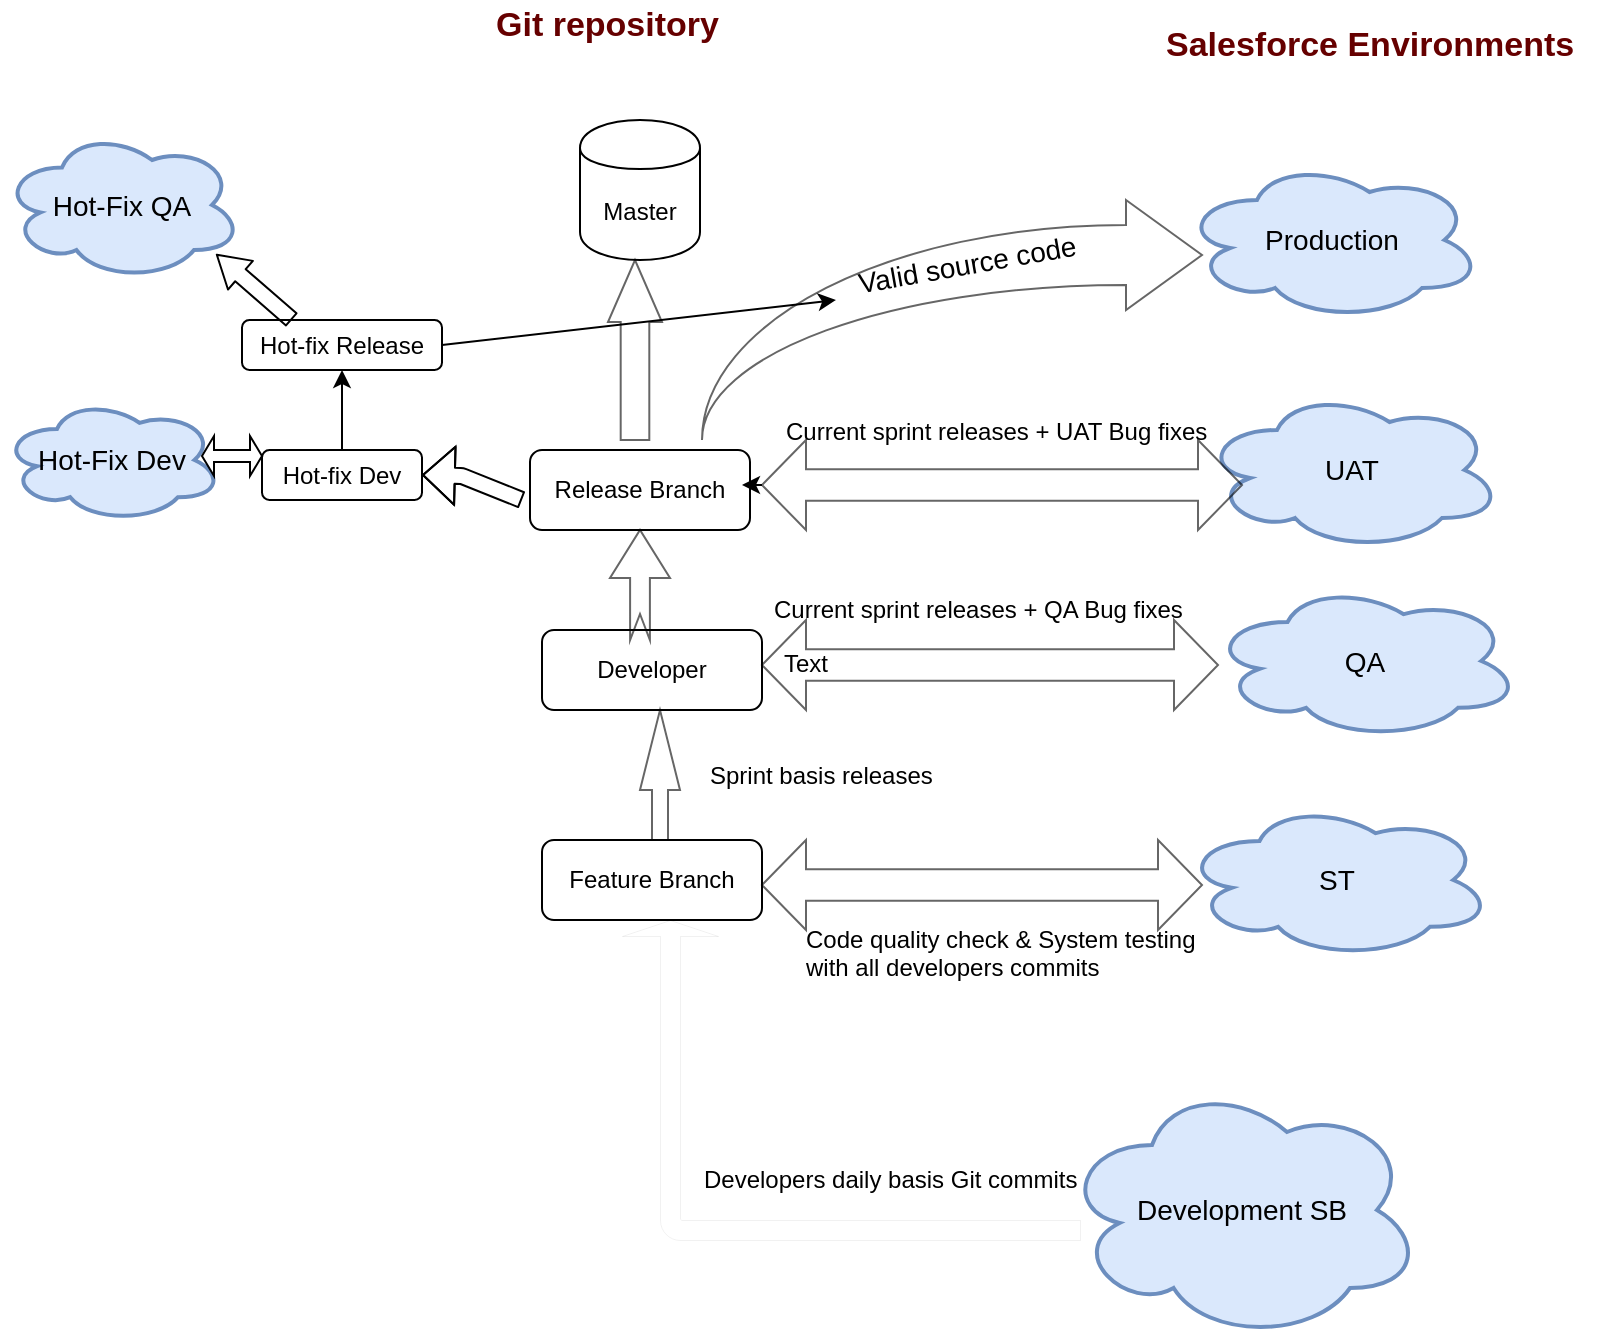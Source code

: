 <mxfile version="12.1.7" type="github" pages="1">
  <diagram id="ugZ9LgQXZQDwEc-XwA1F" name="Page-1">
    <mxGraphModel dx="1704" dy="436" grid="1" gridSize="10" guides="1" tooltips="1" connect="1" arrows="1" fold="1" page="1" pageScale="1" pageWidth="850" pageHeight="1100" math="0" shadow="0">
      <root>
        <mxCell id="0"/>
        <mxCell id="1" parent="0"/>
        <mxCell id="pKMbjU2xyeOJQkZC159j-1" value="Master" style="shape=cylinder;whiteSpace=wrap;html=1;boundedLbl=1;backgroundOutline=1;" parent="1" vertex="1">
          <mxGeometry x="209" y="70" width="60" height="70" as="geometry"/>
        </mxCell>
        <mxCell id="pKMbjU2xyeOJQkZC159j-2" value="Release Branch" style="rounded=1;whiteSpace=wrap;html=1;" parent="1" vertex="1">
          <mxGeometry x="184" y="235" width="110" height="40" as="geometry"/>
        </mxCell>
        <mxCell id="pKMbjU2xyeOJQkZC159j-3" value="Feature Branch" style="rounded=1;whiteSpace=wrap;html=1;" parent="1" vertex="1">
          <mxGeometry x="190" y="430" width="110" height="40" as="geometry"/>
        </mxCell>
        <mxCell id="pKMbjU2xyeOJQkZC159j-5" value="Production" style="ellipse;shape=cloud;strokeWidth=2;fontSize=14;whiteSpace=wrap;html=1;align=center;fillColor=#dae8fc;strokeColor=#6c8ebf;" parent="1" vertex="1">
          <mxGeometry x="510" y="90" width="150" height="80" as="geometry"/>
        </mxCell>
        <mxCell id="pKMbjU2xyeOJQkZC159j-6" value="&lt;font style=&quot;font-size: 17px&quot;&gt;&lt;b&gt;Salesforce Environments&amp;nbsp;&lt;/b&gt;&lt;/font&gt;" style="text;html=1;resizable=0;points=[];autosize=1;align=left;verticalAlign=top;spacingTop=-4;fontColor=#660000;" parent="1" vertex="1">
          <mxGeometry x="500" y="20" width="220" height="20" as="geometry"/>
        </mxCell>
        <mxCell id="pKMbjU2xyeOJQkZC159j-7" value="&lt;font style=&quot;font-size: 17px&quot;&gt;&lt;b&gt;Git repository&amp;nbsp;&lt;/b&gt;&lt;/font&gt;" style="text;html=1;resizable=0;points=[];autosize=1;align=left;verticalAlign=top;spacingTop=-4;fontColor=#660000;" parent="1" vertex="1">
          <mxGeometry x="165" y="10" width="130" height="20" as="geometry"/>
        </mxCell>
        <mxCell id="pKMbjU2xyeOJQkZC159j-8" value="UAT" style="ellipse;shape=cloud;strokeWidth=2;fontSize=14;whiteSpace=wrap;html=1;align=center;fillColor=#dae8fc;strokeColor=#6c8ebf;" parent="1" vertex="1">
          <mxGeometry x="520" y="205" width="150" height="80" as="geometry"/>
        </mxCell>
        <mxCell id="pKMbjU2xyeOJQkZC159j-9" value="QA" style="ellipse;shape=cloud;strokeWidth=2;fontSize=14;whiteSpace=wrap;html=1;align=center;fillColor=#dae8fc;strokeColor=#6c8ebf;" parent="1" vertex="1">
          <mxGeometry x="524" y="301.5" width="155" height="78" as="geometry"/>
        </mxCell>
        <mxCell id="pKMbjU2xyeOJQkZC159j-10" value="Development SB" style="ellipse;shape=cloud;strokeWidth=2;fontSize=14;whiteSpace=wrap;html=1;align=center;fillColor=#dae8fc;strokeColor=#6c8ebf;" parent="1" vertex="1">
          <mxGeometry x="450" y="550" width="180" height="130" as="geometry"/>
        </mxCell>
        <mxCell id="pKMbjU2xyeOJQkZC159j-11" value="Developer" style="rounded=1;whiteSpace=wrap;html=1;" parent="1" vertex="1">
          <mxGeometry x="190" y="325" width="110" height="40" as="geometry"/>
        </mxCell>
        <mxCell id="pKMbjU2xyeOJQkZC159j-12" value="" style="html=1;shadow=0;dashed=1;align=center;verticalAlign=middle;shape=mxgraph.arrows2.bendArrow;dy=5;dx=8;notch=0;arrowHead=48;rounded=1;direction=north;opacity=60;strokeWidth=0;fillColor=none;" parent="1" vertex="1">
          <mxGeometry x="230" y="470" width="229" height="160" as="geometry"/>
        </mxCell>
        <mxCell id="pKMbjU2xyeOJQkZC159j-15" value="Developers daily basis Git commits&amp;nbsp;" style="text;html=1;resizable=0;points=[];autosize=1;align=left;verticalAlign=top;spacingTop=-4;" parent="1" vertex="1">
          <mxGeometry x="269" y="590" width="210" height="20" as="geometry"/>
        </mxCell>
        <mxCell id="pKMbjU2xyeOJQkZC159j-18" value="" style="html=1;shadow=0;dashed=0;align=center;verticalAlign=middle;shape=mxgraph.arrows2.arrow;dy=0.6;dx=40;direction=north;notch=0;rounded=0;strokeWidth=1;fillColor=none;opacity=60;" parent="1" vertex="1">
          <mxGeometry x="239" y="365" width="20" height="65" as="geometry"/>
        </mxCell>
        <mxCell id="pKMbjU2xyeOJQkZC159j-19" value="Sprint basis releases" style="text;html=1;resizable=0;points=[];autosize=1;align=left;verticalAlign=top;spacingTop=-4;" parent="1" vertex="1">
          <mxGeometry x="271.5" y="387.5" width="130" height="20" as="geometry"/>
        </mxCell>
        <mxCell id="pKMbjU2xyeOJQkZC159j-22" value="Text" style="text;html=1;resizable=0;points=[];autosize=1;align=left;verticalAlign=top;spacingTop=-4;" parent="1" vertex="1">
          <mxGeometry x="309" y="332" width="40" height="20" as="geometry"/>
        </mxCell>
        <mxCell id="pKMbjU2xyeOJQkZC159j-23" value="" style="html=1;shadow=0;dashed=0;align=center;verticalAlign=middle;shape=mxgraph.arrows2.twoWayArrow;dy=0.65;dx=22;rounded=0;strokeWidth=1;fillColor=none;opacity=60;" parent="1" vertex="1">
          <mxGeometry x="300" y="320" width="228" height="45" as="geometry"/>
        </mxCell>
        <mxCell id="pKMbjU2xyeOJQkZC159j-26" value="Current sprint releases + QA Bug fixes" style="text;html=1;resizable=0;points=[];autosize=1;align=left;verticalAlign=top;spacingTop=-4;" parent="1" vertex="1">
          <mxGeometry x="304" y="305" width="220" height="20" as="geometry"/>
        </mxCell>
        <mxCell id="pKMbjU2xyeOJQkZC159j-27" value="" style="html=1;shadow=0;dashed=0;align=center;verticalAlign=middle;shape=mxgraph.arrows2.arrow;dy=0.67;dx=24;direction=north;notch=13;rounded=0;strokeWidth=1;fillColor=none;opacity=60;" parent="1" vertex="1">
          <mxGeometry x="224" y="275" width="30" height="55" as="geometry"/>
        </mxCell>
        <mxCell id="QmjTFNfi9diBM-cBmNHH-2" style="edgeStyle=orthogonalEdgeStyle;rounded=0;orthogonalLoop=1;jettySize=auto;html=1;exitX=0;exitY=0.5;exitDx=0;exitDy=0;exitPerimeter=0;" edge="1" parent="1" source="pKMbjU2xyeOJQkZC159j-28">
          <mxGeometry relative="1" as="geometry">
            <mxPoint x="290" y="253" as="targetPoint"/>
          </mxGeometry>
        </mxCell>
        <mxCell id="pKMbjU2xyeOJQkZC159j-28" value="" style="html=1;shadow=0;dashed=0;align=center;verticalAlign=middle;shape=mxgraph.arrows2.twoWayArrow;dy=0.65;dx=22;rounded=0;strokeWidth=1;fillColor=none;opacity=60;" parent="1" vertex="1">
          <mxGeometry x="300" y="230" width="240" height="45" as="geometry"/>
        </mxCell>
        <mxCell id="pKMbjU2xyeOJQkZC159j-29" value="Current sprint releases + UAT Bug fixes" style="text;html=1;resizable=0;points=[];autosize=1;align=left;verticalAlign=top;spacingTop=-4;" parent="1" vertex="1">
          <mxGeometry x="310" y="216" width="230" height="20" as="geometry"/>
        </mxCell>
        <mxCell id="pKMbjU2xyeOJQkZC159j-33" value="" style="html=1;shadow=0;dashed=0;align=center;verticalAlign=middle;shape=mxgraph.arrows2.jumpInArrow;dy=15;dx=38;arrowHead=55;rounded=0;strokeWidth=1;fillColor=none;opacity=60;" parent="1" vertex="1">
          <mxGeometry x="270" y="110" width="250" height="120" as="geometry"/>
        </mxCell>
        <mxCell id="pKMbjU2xyeOJQkZC159j-34" value="&lt;font style=&quot;font-size: 14px&quot;&gt;Valid source code&lt;/font&gt;" style="text;html=1;resizable=0;points=[];autosize=1;align=left;verticalAlign=top;spacingTop=-4;rotation=-10;" parent="1" vertex="1">
          <mxGeometry x="345" y="130" width="130" height="20" as="geometry"/>
        </mxCell>
        <mxCell id="pKMbjU2xyeOJQkZC159j-35" value="" style="html=1;shadow=0;dashed=0;align=center;verticalAlign=middle;shape=mxgraph.arrows2.arrow;dy=0.47;dx=31;direction=north;notch=0;rounded=0;strokeWidth=1;fillColor=none;opacity=60;" parent="1" vertex="1">
          <mxGeometry x="223" y="140" width="27" height="90" as="geometry"/>
        </mxCell>
        <mxCell id="U-r_O4P5ikJAALDEmdnD-2" value="ST" style="ellipse;shape=cloud;strokeWidth=2;fontSize=14;whiteSpace=wrap;html=1;align=center;fillColor=#dae8fc;strokeColor=#6c8ebf;" parent="1" vertex="1">
          <mxGeometry x="510" y="411" width="155" height="78" as="geometry"/>
        </mxCell>
        <mxCell id="U-r_O4P5ikJAALDEmdnD-3" value="" style="html=1;shadow=0;dashed=0;align=center;verticalAlign=middle;shape=mxgraph.arrows2.twoWayArrow;dy=0.65;dx=22;rounded=0;strokeWidth=1;fillColor=none;opacity=60;" parent="1" vertex="1">
          <mxGeometry x="300" y="430" width="220" height="45" as="geometry"/>
        </mxCell>
        <mxCell id="U-r_O4P5ikJAALDEmdnD-4" value="Code quality check &amp;amp; System testing &lt;br&gt;with all developers commits" style="text;html=1;resizable=0;points=[];autosize=1;align=left;verticalAlign=top;spacingTop=-4;" parent="1" vertex="1">
          <mxGeometry x="320" y="470" width="210" height="30" as="geometry"/>
        </mxCell>
        <mxCell id="QmjTFNfi9diBM-cBmNHH-10" value="" style="edgeStyle=orthogonalEdgeStyle;rounded=0;orthogonalLoop=1;jettySize=auto;html=1;" edge="1" parent="1" source="QmjTFNfi9diBM-cBmNHH-8" target="QmjTFNfi9diBM-cBmNHH-9">
          <mxGeometry relative="1" as="geometry"/>
        </mxCell>
        <mxCell id="QmjTFNfi9diBM-cBmNHH-8" value="Hot-fix Dev" style="rounded=1;whiteSpace=wrap;html=1;" vertex="1" parent="1">
          <mxGeometry x="50" y="235" width="80" height="25" as="geometry"/>
        </mxCell>
        <mxCell id="QmjTFNfi9diBM-cBmNHH-9" value="Hot-fix Release" style="rounded=1;whiteSpace=wrap;html=1;" vertex="1" parent="1">
          <mxGeometry x="40" y="170" width="100" height="25" as="geometry"/>
        </mxCell>
        <mxCell id="QmjTFNfi9diBM-cBmNHH-11" value="Hot-Fix QA" style="ellipse;shape=cloud;strokeWidth=2;fontSize=14;whiteSpace=wrap;html=1;align=center;fillColor=#dae8fc;strokeColor=#6c8ebf;" vertex="1" parent="1">
          <mxGeometry x="-80" y="75" width="120" height="75" as="geometry"/>
        </mxCell>
        <mxCell id="QmjTFNfi9diBM-cBmNHH-15" value="Hot-Fix Dev" style="ellipse;shape=cloud;strokeWidth=2;fontSize=14;whiteSpace=wrap;html=1;align=center;fillColor=#dae8fc;strokeColor=#6c8ebf;" vertex="1" parent="1">
          <mxGeometry x="-80" y="209" width="110" height="62" as="geometry"/>
        </mxCell>
        <mxCell id="QmjTFNfi9diBM-cBmNHH-18" value="" style="shape=flexArrow;endArrow=classic;html=1;width=8;endSize=4.97;entryX=1;entryY=0.5;entryDx=0;entryDy=0;" edge="1" parent="1" target="QmjTFNfi9diBM-cBmNHH-8">
          <mxGeometry width="50" height="50" relative="1" as="geometry">
            <mxPoint x="180" y="260" as="sourcePoint"/>
            <mxPoint x="140" y="245" as="targetPoint"/>
            <Array as="points">
              <mxPoint x="150" y="248"/>
            </Array>
          </mxGeometry>
        </mxCell>
        <mxCell id="QmjTFNfi9diBM-cBmNHH-20" value="" style="shape=flexArrow;endArrow=classic;html=1;width=8;endSize=4.88;entryX=0.892;entryY=0.827;entryDx=0;entryDy=0;entryPerimeter=0;endWidth=10;" edge="1" parent="1" target="QmjTFNfi9diBM-cBmNHH-11">
          <mxGeometry width="50" height="50" relative="1" as="geometry">
            <mxPoint x="65" y="170" as="sourcePoint"/>
            <mxPoint x="115" y="120" as="targetPoint"/>
          </mxGeometry>
        </mxCell>
        <mxCell id="QmjTFNfi9diBM-cBmNHH-24" value="" style="endArrow=classic;html=1;exitX=1;exitY=0.5;exitDx=0;exitDy=0;" edge="1" parent="1" source="QmjTFNfi9diBM-cBmNHH-9">
          <mxGeometry width="50" height="50" relative="1" as="geometry">
            <mxPoint x="236.5" y="290" as="sourcePoint"/>
            <mxPoint x="337" y="160" as="targetPoint"/>
          </mxGeometry>
        </mxCell>
        <mxCell id="QmjTFNfi9diBM-cBmNHH-25" value="" style="shape=doubleArrow;whiteSpace=wrap;html=1;" vertex="1" parent="1">
          <mxGeometry x="20" y="228" width="30" height="20" as="geometry"/>
        </mxCell>
      </root>
    </mxGraphModel>
  </diagram>
</mxfile>
